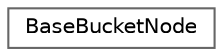 digraph "Graphical Class Hierarchy"
{
 // LATEX_PDF_SIZE
  bgcolor="transparent";
  edge [fontname=Helvetica,fontsize=10,labelfontname=Helvetica,labelfontsize=10];
  node [fontname=Helvetica,fontsize=10,shape=box,height=0.2,width=0.4];
  rankdir="LR";
  Node0 [id="Node000000",label="BaseBucketNode",height=0.2,width=0.4,color="grey40", fillcolor="white", style="filled",URL="$structBaseBucketNode.html",tooltip="A base structure for nodes in cache buckets."];
}
